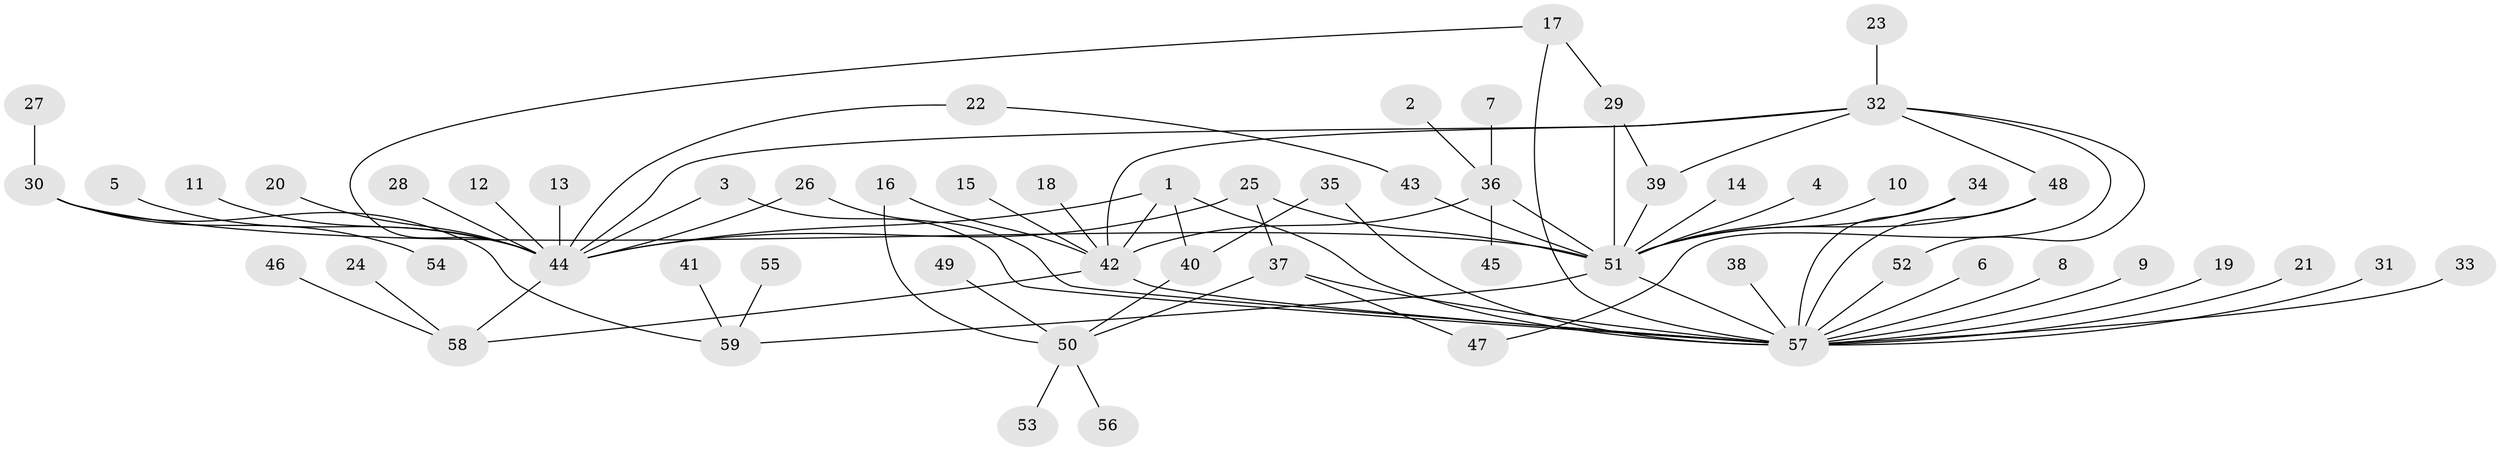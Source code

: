 // original degree distribution, {4: 0.03418803418803419, 10: 0.008547008547008548, 22: 0.008547008547008548, 3: 0.11965811965811966, 15: 0.008547008547008548, 5: 0.02564102564102564, 6: 0.017094017094017096, 17: 0.008547008547008548, 8: 0.008547008547008548, 2: 0.23931623931623933, 1: 0.5128205128205128, 7: 0.008547008547008548}
// Generated by graph-tools (version 1.1) at 2025/49/03/09/25 03:49:48]
// undirected, 59 vertices, 80 edges
graph export_dot {
graph [start="1"]
  node [color=gray90,style=filled];
  1;
  2;
  3;
  4;
  5;
  6;
  7;
  8;
  9;
  10;
  11;
  12;
  13;
  14;
  15;
  16;
  17;
  18;
  19;
  20;
  21;
  22;
  23;
  24;
  25;
  26;
  27;
  28;
  29;
  30;
  31;
  32;
  33;
  34;
  35;
  36;
  37;
  38;
  39;
  40;
  41;
  42;
  43;
  44;
  45;
  46;
  47;
  48;
  49;
  50;
  51;
  52;
  53;
  54;
  55;
  56;
  57;
  58;
  59;
  1 -- 40 [weight=1.0];
  1 -- 42 [weight=1.0];
  1 -- 44 [weight=1.0];
  1 -- 57 [weight=1.0];
  2 -- 36 [weight=1.0];
  3 -- 44 [weight=1.0];
  3 -- 57 [weight=1.0];
  4 -- 51 [weight=1.0];
  5 -- 44 [weight=1.0];
  6 -- 57 [weight=1.0];
  7 -- 36 [weight=1.0];
  8 -- 57 [weight=1.0];
  9 -- 57 [weight=1.0];
  10 -- 51 [weight=1.0];
  11 -- 44 [weight=1.0];
  12 -- 44 [weight=1.0];
  13 -- 44 [weight=1.0];
  14 -- 51 [weight=1.0];
  15 -- 42 [weight=1.0];
  16 -- 42 [weight=1.0];
  16 -- 50 [weight=1.0];
  17 -- 29 [weight=1.0];
  17 -- 44 [weight=1.0];
  17 -- 57 [weight=1.0];
  18 -- 42 [weight=1.0];
  19 -- 57 [weight=1.0];
  20 -- 44 [weight=1.0];
  21 -- 57 [weight=1.0];
  22 -- 43 [weight=1.0];
  22 -- 44 [weight=1.0];
  23 -- 32 [weight=1.0];
  24 -- 58 [weight=1.0];
  25 -- 37 [weight=1.0];
  25 -- 44 [weight=1.0];
  25 -- 51 [weight=1.0];
  26 -- 44 [weight=1.0];
  26 -- 57 [weight=1.0];
  27 -- 30 [weight=1.0];
  28 -- 44 [weight=1.0];
  29 -- 39 [weight=1.0];
  29 -- 51 [weight=1.0];
  30 -- 51 [weight=1.0];
  30 -- 54 [weight=1.0];
  30 -- 59 [weight=1.0];
  31 -- 57 [weight=1.0];
  32 -- 39 [weight=1.0];
  32 -- 42 [weight=1.0];
  32 -- 44 [weight=1.0];
  32 -- 47 [weight=1.0];
  32 -- 48 [weight=1.0];
  32 -- 52 [weight=1.0];
  33 -- 57 [weight=1.0];
  34 -- 51 [weight=1.0];
  34 -- 57 [weight=1.0];
  35 -- 40 [weight=1.0];
  35 -- 57 [weight=1.0];
  36 -- 42 [weight=1.0];
  36 -- 45 [weight=1.0];
  36 -- 51 [weight=1.0];
  37 -- 47 [weight=1.0];
  37 -- 50 [weight=1.0];
  37 -- 57 [weight=1.0];
  38 -- 57 [weight=1.0];
  39 -- 51 [weight=1.0];
  40 -- 50 [weight=1.0];
  41 -- 59 [weight=1.0];
  42 -- 57 [weight=1.0];
  42 -- 58 [weight=1.0];
  43 -- 51 [weight=1.0];
  44 -- 58 [weight=1.0];
  46 -- 58 [weight=1.0];
  48 -- 51 [weight=1.0];
  48 -- 57 [weight=1.0];
  49 -- 50 [weight=1.0];
  50 -- 53 [weight=1.0];
  50 -- 56 [weight=1.0];
  51 -- 57 [weight=1.0];
  51 -- 59 [weight=1.0];
  52 -- 57 [weight=1.0];
  55 -- 59 [weight=1.0];
}
